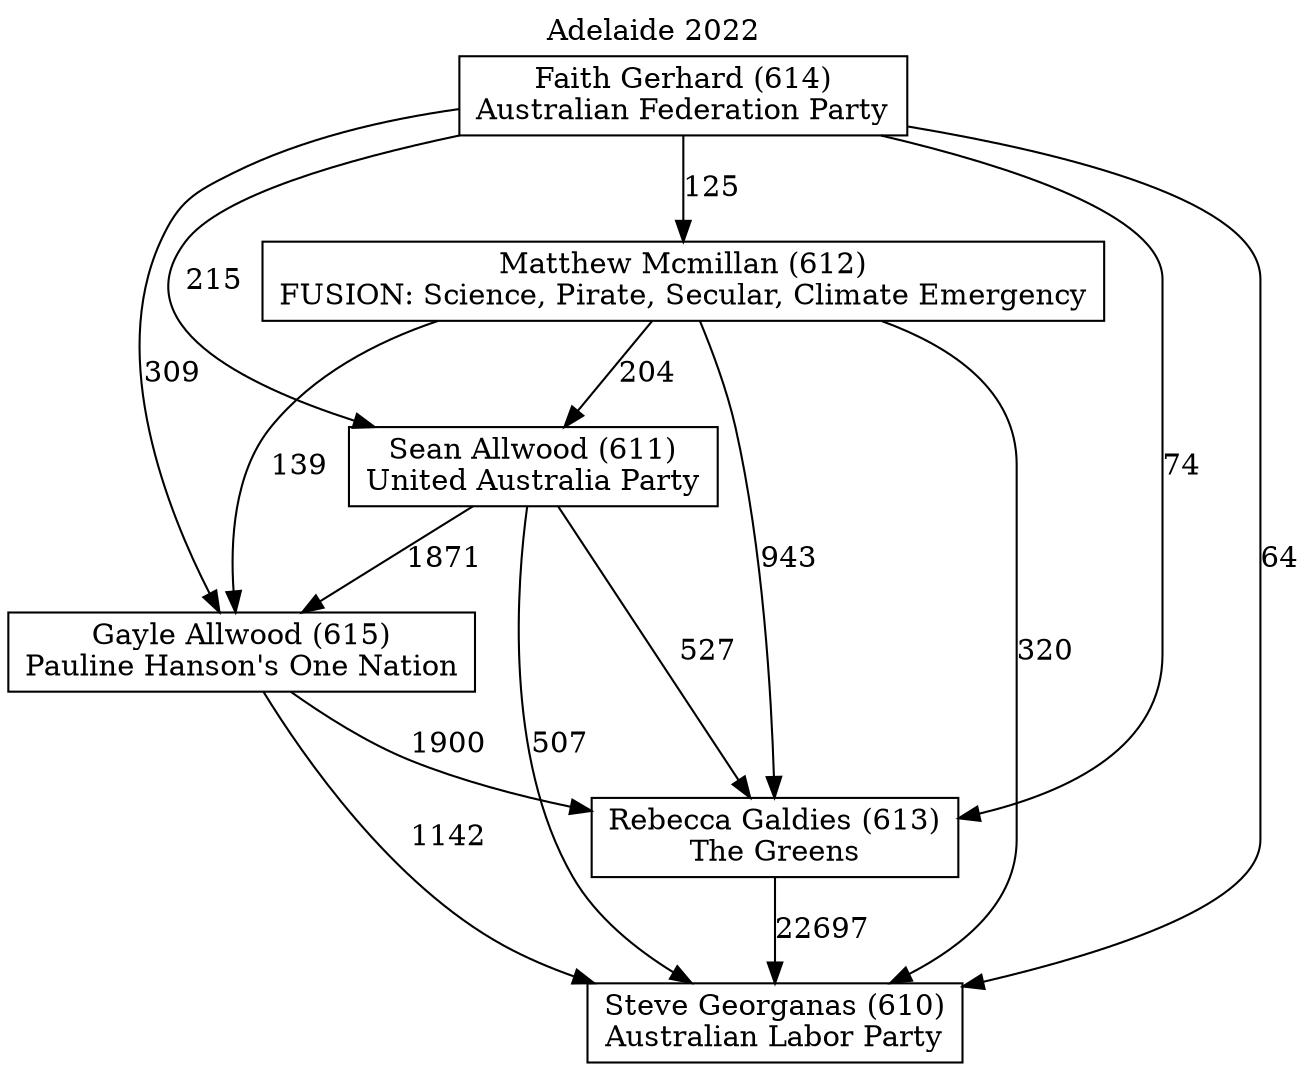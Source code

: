 // House preference flow
digraph "Steve Georganas (610)_Adelaide_2022" {
	graph [label="Adelaide 2022" labelloc=t mclimit=10]
	node [shape=box]
	"Faith Gerhard (614)" [label="Faith Gerhard (614)
Australian Federation Party"]
	"Gayle Allwood (615)" [label="Gayle Allwood (615)
Pauline Hanson's One Nation"]
	"Matthew Mcmillan (612)" [label="Matthew Mcmillan (612)
FUSION: Science, Pirate, Secular, Climate Emergency"]
	"Rebecca Galdies (613)" [label="Rebecca Galdies (613)
The Greens"]
	"Sean Allwood (611)" [label="Sean Allwood (611)
United Australia Party"]
	"Steve Georganas (610)" [label="Steve Georganas (610)
Australian Labor Party"]
	"Faith Gerhard (614)" -> "Gayle Allwood (615)" [label=309]
	"Faith Gerhard (614)" -> "Matthew Mcmillan (612)" [label=125]
	"Faith Gerhard (614)" -> "Rebecca Galdies (613)" [label=74]
	"Faith Gerhard (614)" -> "Sean Allwood (611)" [label=215]
	"Faith Gerhard (614)" -> "Steve Georganas (610)" [label=64]
	"Gayle Allwood (615)" -> "Rebecca Galdies (613)" [label=1900]
	"Gayle Allwood (615)" -> "Steve Georganas (610)" [label=1142]
	"Matthew Mcmillan (612)" -> "Gayle Allwood (615)" [label=139]
	"Matthew Mcmillan (612)" -> "Rebecca Galdies (613)" [label=943]
	"Matthew Mcmillan (612)" -> "Sean Allwood (611)" [label=204]
	"Matthew Mcmillan (612)" -> "Steve Georganas (610)" [label=320]
	"Rebecca Galdies (613)" -> "Steve Georganas (610)" [label=22697]
	"Sean Allwood (611)" -> "Gayle Allwood (615)" [label=1871]
	"Sean Allwood (611)" -> "Rebecca Galdies (613)" [label=527]
	"Sean Allwood (611)" -> "Steve Georganas (610)" [label=507]
}
